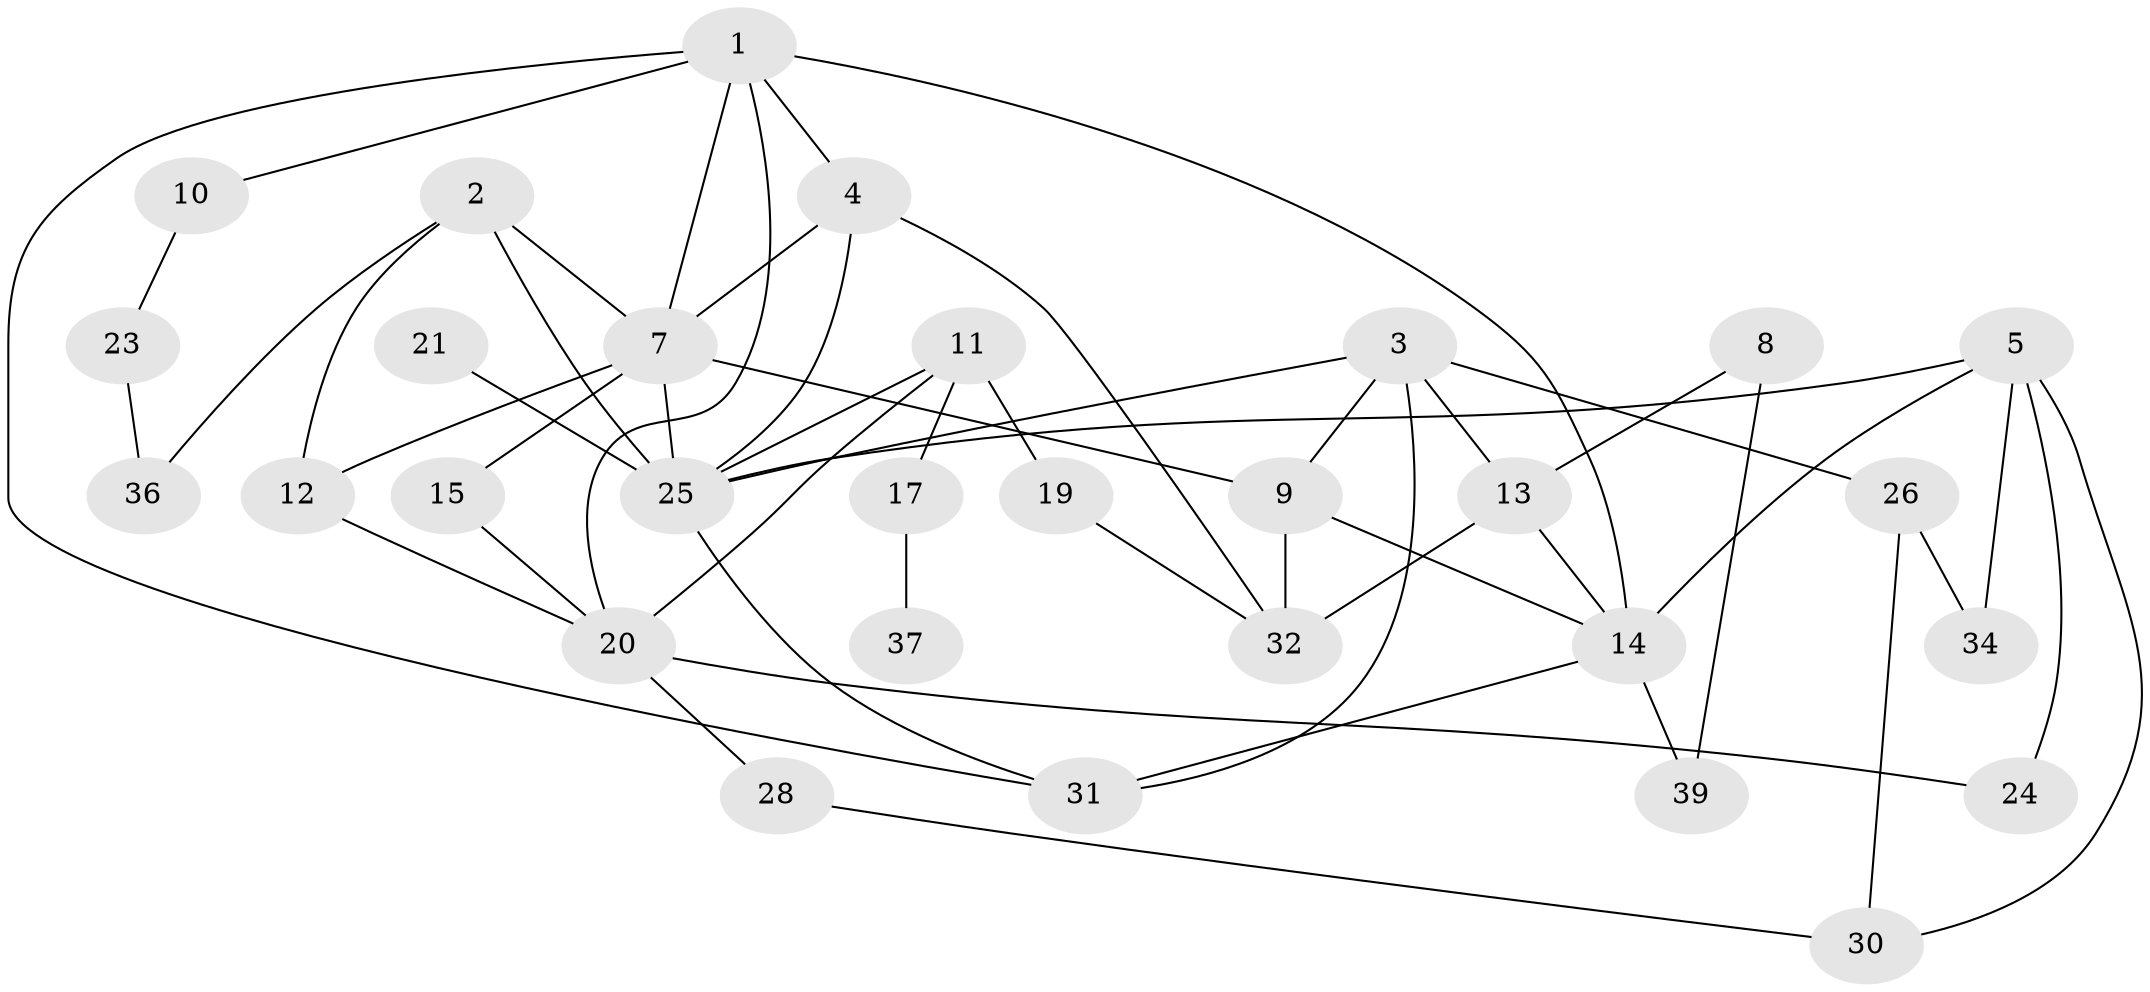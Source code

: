 // original degree distribution, {5: 0.07368421052631578, 1: 0.24210526315789474, 2: 0.24210526315789474, 4: 0.08421052631578947, 3: 0.22105263157894736, 0: 0.09473684210526316, 7: 0.010526315789473684, 6: 0.031578947368421054}
// Generated by graph-tools (version 1.1) at 2025/48/03/04/25 22:48:15]
// undirected, 30 vertices, 52 edges
graph export_dot {
  node [color=gray90,style=filled];
  1;
  2;
  3;
  4;
  5;
  7;
  8;
  9;
  10;
  11;
  12;
  13;
  14;
  15;
  17;
  19;
  20;
  21;
  23;
  24;
  25;
  26;
  28;
  30;
  31;
  32;
  34;
  36;
  37;
  39;
  1 -- 4 [weight=1.0];
  1 -- 7 [weight=1.0];
  1 -- 10 [weight=1.0];
  1 -- 14 [weight=2.0];
  1 -- 20 [weight=1.0];
  1 -- 31 [weight=1.0];
  2 -- 7 [weight=1.0];
  2 -- 12 [weight=1.0];
  2 -- 25 [weight=1.0];
  2 -- 36 [weight=1.0];
  3 -- 9 [weight=1.0];
  3 -- 13 [weight=1.0];
  3 -- 25 [weight=1.0];
  3 -- 26 [weight=1.0];
  3 -- 31 [weight=1.0];
  4 -- 7 [weight=4.0];
  4 -- 25 [weight=1.0];
  4 -- 32 [weight=1.0];
  5 -- 14 [weight=1.0];
  5 -- 24 [weight=1.0];
  5 -- 25 [weight=1.0];
  5 -- 30 [weight=1.0];
  5 -- 34 [weight=1.0];
  7 -- 9 [weight=1.0];
  7 -- 12 [weight=1.0];
  7 -- 15 [weight=1.0];
  7 -- 25 [weight=3.0];
  8 -- 13 [weight=1.0];
  8 -- 39 [weight=1.0];
  9 -- 14 [weight=1.0];
  9 -- 32 [weight=2.0];
  10 -- 23 [weight=1.0];
  11 -- 17 [weight=1.0];
  11 -- 19 [weight=1.0];
  11 -- 20 [weight=1.0];
  11 -- 25 [weight=1.0];
  12 -- 20 [weight=1.0];
  13 -- 14 [weight=1.0];
  13 -- 32 [weight=1.0];
  14 -- 31 [weight=1.0];
  14 -- 39 [weight=1.0];
  15 -- 20 [weight=1.0];
  17 -- 37 [weight=1.0];
  19 -- 32 [weight=1.0];
  20 -- 24 [weight=1.0];
  20 -- 28 [weight=1.0];
  21 -- 25 [weight=1.0];
  23 -- 36 [weight=1.0];
  25 -- 31 [weight=1.0];
  26 -- 30 [weight=1.0];
  26 -- 34 [weight=1.0];
  28 -- 30 [weight=1.0];
}

